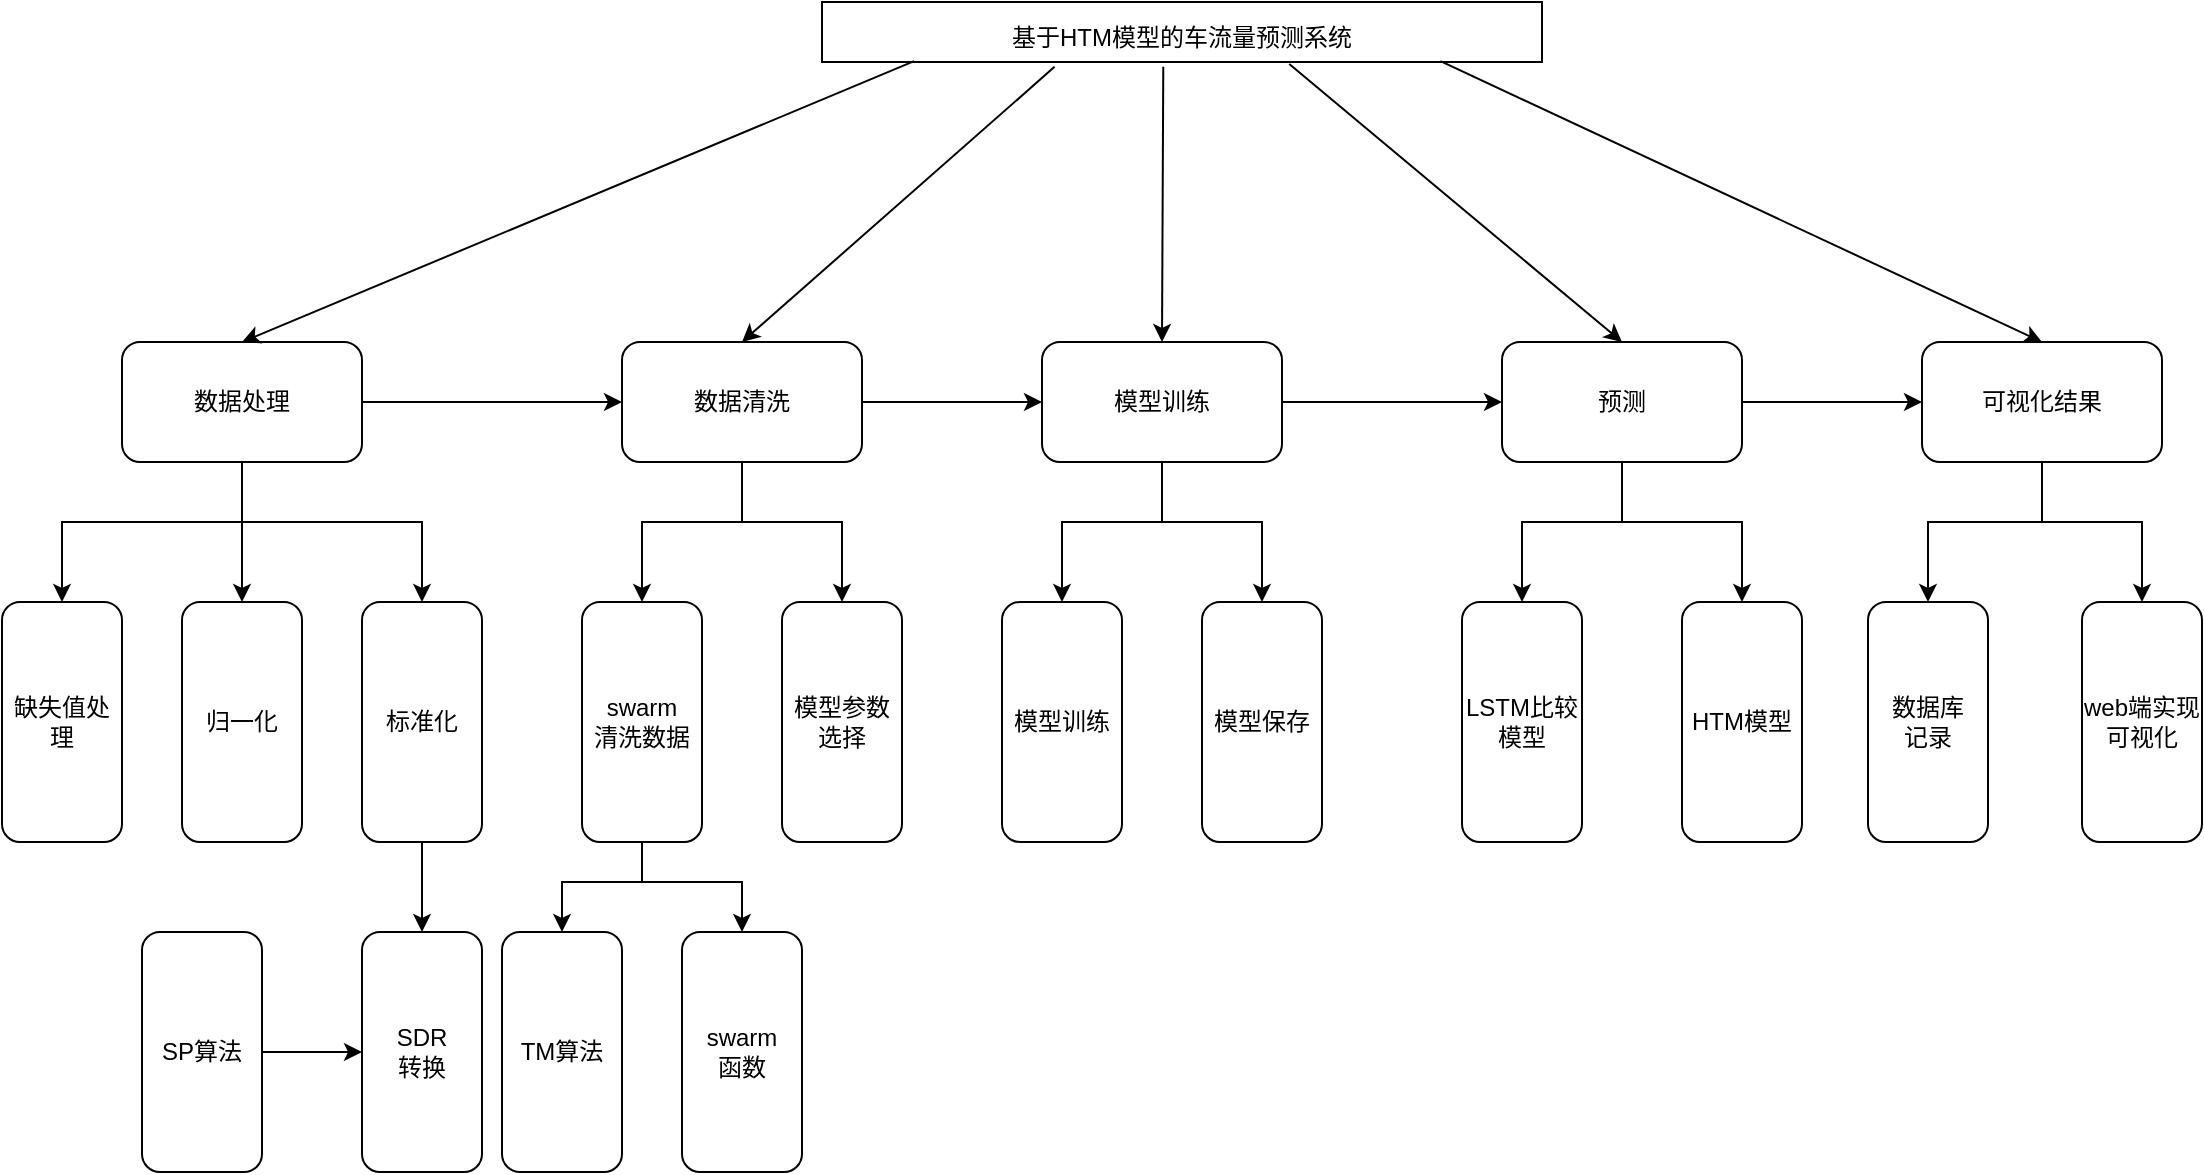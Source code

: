 <mxfile version="21.3.6" type="github">
  <diagram name="第 1 页" id="PsfgQJj6eO9L43K2dg6k">
    <mxGraphModel dx="1929" dy="1223" grid="1" gridSize="10" guides="1" tooltips="1" connect="1" arrows="1" fold="1" page="1" pageScale="1" pageWidth="827" pageHeight="1169" math="0" shadow="0">
      <root>
        <mxCell id="0" />
        <mxCell id="1" parent="0" />
        <mxCell id="Dp6s-hYy4wlyeIpTVWs1-1" value="&lt;font&gt;基于HTM模型的车流量预测系统&lt;/font&gt;&lt;span style=&quot;font-size:14.0pt;line-height:150%;&lt;br/&gt;font-family:黑体;mso-bidi-font-family:Arial;color:#333333;background:white;&lt;br/&gt;mso-font-kerning:1.0pt;mso-ansi-language:EN-US;mso-fareast-language:ZH-CN;&lt;br/&gt;mso-bidi-language:AR-SA&quot;&gt;&lt;/span&gt;" style="rounded=0;whiteSpace=wrap;html=1;" vertex="1" parent="1">
          <mxGeometry x="-170" y="60" width="360" height="30" as="geometry" />
        </mxCell>
        <mxCell id="Dp6s-hYy4wlyeIpTVWs1-25" value="" style="edgeStyle=orthogonalEdgeStyle;rounded=0;orthogonalLoop=1;jettySize=auto;html=1;" edge="1" parent="1" source="Dp6s-hYy4wlyeIpTVWs1-3" target="Dp6s-hYy4wlyeIpTVWs1-10">
          <mxGeometry relative="1" as="geometry" />
        </mxCell>
        <mxCell id="Dp6s-hYy4wlyeIpTVWs1-3" value="数据处理" style="rounded=1;whiteSpace=wrap;html=1;" vertex="1" parent="1">
          <mxGeometry x="-520" y="230" width="120" height="60" as="geometry" />
        </mxCell>
        <mxCell id="Dp6s-hYy4wlyeIpTVWs1-31" value="" style="edgeStyle=orthogonalEdgeStyle;rounded=0;orthogonalLoop=1;jettySize=auto;html=1;" edge="1" parent="1" source="Dp6s-hYy4wlyeIpTVWs1-4" target="Dp6s-hYy4wlyeIpTVWs1-12">
          <mxGeometry relative="1" as="geometry">
            <Array as="points">
              <mxPoint x="-210" y="320" />
              <mxPoint x="-160" y="320" />
            </Array>
          </mxGeometry>
        </mxCell>
        <mxCell id="Dp6s-hYy4wlyeIpTVWs1-4" value="数据清洗" style="rounded=1;whiteSpace=wrap;html=1;" vertex="1" parent="1">
          <mxGeometry x="-270" y="230" width="120" height="60" as="geometry" />
        </mxCell>
        <mxCell id="Dp6s-hYy4wlyeIpTVWs1-38" value="" style="edgeStyle=orthogonalEdgeStyle;rounded=0;orthogonalLoop=1;jettySize=auto;html=1;" edge="1" parent="1" source="Dp6s-hYy4wlyeIpTVWs1-5" target="Dp6s-hYy4wlyeIpTVWs1-17">
          <mxGeometry relative="1" as="geometry">
            <Array as="points">
              <mxPoint y="320" />
              <mxPoint x="50" y="320" />
            </Array>
          </mxGeometry>
        </mxCell>
        <mxCell id="Dp6s-hYy4wlyeIpTVWs1-5" value="模型训练" style="rounded=1;whiteSpace=wrap;html=1;" vertex="1" parent="1">
          <mxGeometry x="-60" y="230" width="120" height="60" as="geometry" />
        </mxCell>
        <mxCell id="Dp6s-hYy4wlyeIpTVWs1-44" value="" style="edgeStyle=orthogonalEdgeStyle;rounded=0;orthogonalLoop=1;jettySize=auto;html=1;" edge="1" parent="1" source="Dp6s-hYy4wlyeIpTVWs1-6" target="Dp6s-hYy4wlyeIpTVWs1-43">
          <mxGeometry relative="1" as="geometry">
            <Array as="points">
              <mxPoint x="230" y="320" />
              <mxPoint x="290" y="320" />
            </Array>
          </mxGeometry>
        </mxCell>
        <mxCell id="Dp6s-hYy4wlyeIpTVWs1-6" value="预测" style="rounded=1;whiteSpace=wrap;html=1;" vertex="1" parent="1">
          <mxGeometry x="170" y="230" width="120" height="60" as="geometry" />
        </mxCell>
        <mxCell id="Dp6s-hYy4wlyeIpTVWs1-48" value="" style="edgeStyle=orthogonalEdgeStyle;rounded=0;orthogonalLoop=1;jettySize=auto;html=1;" edge="1" parent="1" source="Dp6s-hYy4wlyeIpTVWs1-7" target="Dp6s-hYy4wlyeIpTVWs1-47">
          <mxGeometry relative="1" as="geometry">
            <Array as="points">
              <mxPoint x="440" y="320" />
              <mxPoint x="490" y="320" />
            </Array>
          </mxGeometry>
        </mxCell>
        <mxCell id="Dp6s-hYy4wlyeIpTVWs1-7" value="可视化结果" style="rounded=1;whiteSpace=wrap;html=1;" vertex="1" parent="1">
          <mxGeometry x="380" y="230" width="120" height="60" as="geometry" />
        </mxCell>
        <mxCell id="Dp6s-hYy4wlyeIpTVWs1-29" value="" style="edgeStyle=orthogonalEdgeStyle;rounded=0;orthogonalLoop=1;jettySize=auto;html=1;" edge="1" parent="1" source="Dp6s-hYy4wlyeIpTVWs1-8" target="Dp6s-hYy4wlyeIpTVWs1-14">
          <mxGeometry relative="1" as="geometry" />
        </mxCell>
        <mxCell id="Dp6s-hYy4wlyeIpTVWs1-8" value="标准化" style="rounded=1;whiteSpace=wrap;html=1;direction=south;" vertex="1" parent="1">
          <mxGeometry x="-400" y="360" width="60" height="120" as="geometry" />
        </mxCell>
        <mxCell id="Dp6s-hYy4wlyeIpTVWs1-9" value="缺失值处理" style="rounded=1;whiteSpace=wrap;html=1;direction=south;" vertex="1" parent="1">
          <mxGeometry x="-580" y="360" width="60" height="120" as="geometry" />
        </mxCell>
        <mxCell id="Dp6s-hYy4wlyeIpTVWs1-10" value="归一化" style="rounded=1;whiteSpace=wrap;html=1;direction=south;" vertex="1" parent="1">
          <mxGeometry x="-490" y="360" width="60" height="120" as="geometry" />
        </mxCell>
        <mxCell id="Dp6s-hYy4wlyeIpTVWs1-35" value="" style="edgeStyle=orthogonalEdgeStyle;rounded=0;orthogonalLoop=1;jettySize=auto;html=1;" edge="1" parent="1" source="Dp6s-hYy4wlyeIpTVWs1-11" target="Dp6s-hYy4wlyeIpTVWs1-34">
          <mxGeometry relative="1" as="geometry">
            <Array as="points">
              <mxPoint x="-260" y="500" />
              <mxPoint x="-210" y="500" />
            </Array>
          </mxGeometry>
        </mxCell>
        <mxCell id="Dp6s-hYy4wlyeIpTVWs1-11" value="swarm&lt;br&gt;清洗数据" style="rounded=1;whiteSpace=wrap;html=1;direction=south;" vertex="1" parent="1">
          <mxGeometry x="-290" y="360" width="60" height="120" as="geometry" />
        </mxCell>
        <mxCell id="Dp6s-hYy4wlyeIpTVWs1-12" value="模型参数选择" style="rounded=1;whiteSpace=wrap;html=1;direction=south;" vertex="1" parent="1">
          <mxGeometry x="-190" y="360" width="60" height="120" as="geometry" />
        </mxCell>
        <mxCell id="Dp6s-hYy4wlyeIpTVWs1-30" value="" style="edgeStyle=orthogonalEdgeStyle;rounded=0;orthogonalLoop=1;jettySize=auto;html=1;" edge="1" parent="1" source="Dp6s-hYy4wlyeIpTVWs1-13" target="Dp6s-hYy4wlyeIpTVWs1-14">
          <mxGeometry relative="1" as="geometry" />
        </mxCell>
        <mxCell id="Dp6s-hYy4wlyeIpTVWs1-13" value="SP算法" style="rounded=1;whiteSpace=wrap;html=1;direction=south;" vertex="1" parent="1">
          <mxGeometry x="-510" y="525" width="60" height="120" as="geometry" />
        </mxCell>
        <mxCell id="Dp6s-hYy4wlyeIpTVWs1-14" value="SDR&lt;br&gt;转换" style="rounded=1;whiteSpace=wrap;html=1;direction=south;" vertex="1" parent="1">
          <mxGeometry x="-400" y="525" width="60" height="120" as="geometry" />
        </mxCell>
        <mxCell id="Dp6s-hYy4wlyeIpTVWs1-16" value="模型训练" style="rounded=1;whiteSpace=wrap;html=1;direction=south;" vertex="1" parent="1">
          <mxGeometry x="-80" y="360" width="60" height="120" as="geometry" />
        </mxCell>
        <mxCell id="Dp6s-hYy4wlyeIpTVWs1-17" value="模型保存" style="rounded=1;whiteSpace=wrap;html=1;direction=south;" vertex="1" parent="1">
          <mxGeometry x="20" y="360" width="60" height="120" as="geometry" />
        </mxCell>
        <mxCell id="Dp6s-hYy4wlyeIpTVWs1-20" value="" style="endArrow=classic;html=1;rounded=0;exitX=0.128;exitY=0.986;exitDx=0;exitDy=0;exitPerimeter=0;entryX=0.5;entryY=0;entryDx=0;entryDy=0;" edge="1" parent="1" source="Dp6s-hYy4wlyeIpTVWs1-1" target="Dp6s-hYy4wlyeIpTVWs1-3">
          <mxGeometry width="50" height="50" relative="1" as="geometry">
            <mxPoint x="-260" y="410" as="sourcePoint" />
            <mxPoint x="-210" y="360" as="targetPoint" />
          </mxGeometry>
        </mxCell>
        <mxCell id="Dp6s-hYy4wlyeIpTVWs1-21" value="" style="endArrow=classic;html=1;rounded=0;exitX=0.323;exitY=1.081;exitDx=0;exitDy=0;exitPerimeter=0;entryX=0.5;entryY=0;entryDx=0;entryDy=0;" edge="1" parent="1" source="Dp6s-hYy4wlyeIpTVWs1-1" target="Dp6s-hYy4wlyeIpTVWs1-4">
          <mxGeometry width="50" height="50" relative="1" as="geometry">
            <mxPoint x="-260" y="410" as="sourcePoint" />
            <mxPoint x="-210" y="360" as="targetPoint" />
          </mxGeometry>
        </mxCell>
        <mxCell id="Dp6s-hYy4wlyeIpTVWs1-22" value="" style="endArrow=classic;html=1;rounded=0;exitX=0.474;exitY=1.081;exitDx=0;exitDy=0;exitPerimeter=0;entryX=0.5;entryY=0;entryDx=0;entryDy=0;" edge="1" parent="1" source="Dp6s-hYy4wlyeIpTVWs1-1" target="Dp6s-hYy4wlyeIpTVWs1-5">
          <mxGeometry width="50" height="50" relative="1" as="geometry">
            <mxPoint x="50" y="410" as="sourcePoint" />
            <mxPoint x="100" y="360" as="targetPoint" />
          </mxGeometry>
        </mxCell>
        <mxCell id="Dp6s-hYy4wlyeIpTVWs1-23" value="" style="endArrow=classic;html=1;rounded=0;exitX=0.649;exitY=1.033;exitDx=0;exitDy=0;exitPerimeter=0;entryX=0.5;entryY=0;entryDx=0;entryDy=0;" edge="1" parent="1" source="Dp6s-hYy4wlyeIpTVWs1-1" target="Dp6s-hYy4wlyeIpTVWs1-6">
          <mxGeometry width="50" height="50" relative="1" as="geometry">
            <mxPoint x="50" y="410" as="sourcePoint" />
            <mxPoint x="100" y="360" as="targetPoint" />
          </mxGeometry>
        </mxCell>
        <mxCell id="Dp6s-hYy4wlyeIpTVWs1-24" value="" style="endArrow=classic;html=1;rounded=0;exitX=0.859;exitY=0.986;exitDx=0;exitDy=0;exitPerimeter=0;entryX=0.5;entryY=0;entryDx=0;entryDy=0;" edge="1" parent="1" source="Dp6s-hYy4wlyeIpTVWs1-1" target="Dp6s-hYy4wlyeIpTVWs1-7">
          <mxGeometry width="50" height="50" relative="1" as="geometry">
            <mxPoint x="50" y="410" as="sourcePoint" />
            <mxPoint x="100" y="360" as="targetPoint" />
          </mxGeometry>
        </mxCell>
        <mxCell id="Dp6s-hYy4wlyeIpTVWs1-26" value="" style="endArrow=classic;html=1;rounded=0;entryX=0;entryY=0.5;entryDx=0;entryDy=0;" edge="1" parent="1" target="Dp6s-hYy4wlyeIpTVWs1-8">
          <mxGeometry width="50" height="50" relative="1" as="geometry">
            <mxPoint x="-460" y="320" as="sourcePoint" />
            <mxPoint x="-290" y="320" as="targetPoint" />
            <Array as="points">
              <mxPoint x="-370" y="320" />
            </Array>
          </mxGeometry>
        </mxCell>
        <mxCell id="Dp6s-hYy4wlyeIpTVWs1-27" value="" style="endArrow=classic;html=1;rounded=0;entryX=0;entryY=0.5;entryDx=0;entryDy=0;" edge="1" parent="1" target="Dp6s-hYy4wlyeIpTVWs1-9">
          <mxGeometry width="50" height="50" relative="1" as="geometry">
            <mxPoint x="-460" y="320" as="sourcePoint" />
            <mxPoint x="-290" y="320" as="targetPoint" />
            <Array as="points">
              <mxPoint x="-550" y="320" />
            </Array>
          </mxGeometry>
        </mxCell>
        <mxCell id="Dp6s-hYy4wlyeIpTVWs1-32" value="" style="endArrow=classic;html=1;rounded=0;entryX=0;entryY=0.5;entryDx=0;entryDy=0;" edge="1" parent="1" target="Dp6s-hYy4wlyeIpTVWs1-11">
          <mxGeometry width="50" height="50" relative="1" as="geometry">
            <mxPoint x="-210" y="320" as="sourcePoint" />
            <mxPoint x="-200" y="390" as="targetPoint" />
            <Array as="points">
              <mxPoint x="-260" y="320" />
            </Array>
          </mxGeometry>
        </mxCell>
        <mxCell id="Dp6s-hYy4wlyeIpTVWs1-33" value="TM算法" style="rounded=1;whiteSpace=wrap;html=1;direction=south;" vertex="1" parent="1">
          <mxGeometry x="-330" y="525" width="60" height="120" as="geometry" />
        </mxCell>
        <mxCell id="Dp6s-hYy4wlyeIpTVWs1-34" value="swarm&lt;br&gt;函数" style="rounded=1;whiteSpace=wrap;html=1;direction=south;" vertex="1" parent="1">
          <mxGeometry x="-240" y="525" width="60" height="120" as="geometry" />
        </mxCell>
        <mxCell id="Dp6s-hYy4wlyeIpTVWs1-36" value="" style="endArrow=classic;html=1;rounded=0;entryX=0;entryY=0.5;entryDx=0;entryDy=0;" edge="1" parent="1" target="Dp6s-hYy4wlyeIpTVWs1-33">
          <mxGeometry width="50" height="50" relative="1" as="geometry">
            <mxPoint x="-260" y="500" as="sourcePoint" />
            <mxPoint x="-230" y="410" as="targetPoint" />
            <Array as="points">
              <mxPoint x="-300" y="500" />
            </Array>
          </mxGeometry>
        </mxCell>
        <mxCell id="Dp6s-hYy4wlyeIpTVWs1-39" value="" style="endArrow=classic;html=1;rounded=0;entryX=0;entryY=0.5;entryDx=0;entryDy=0;" edge="1" parent="1" target="Dp6s-hYy4wlyeIpTVWs1-16">
          <mxGeometry width="50" height="50" relative="1" as="geometry">
            <mxPoint y="320" as="sourcePoint" />
            <mxPoint x="190" y="410" as="targetPoint" />
            <Array as="points">
              <mxPoint x="-50" y="320" />
            </Array>
          </mxGeometry>
        </mxCell>
        <mxCell id="Dp6s-hYy4wlyeIpTVWs1-42" value="LSTM比较模型" style="rounded=1;whiteSpace=wrap;html=1;direction=south;" vertex="1" parent="1">
          <mxGeometry x="150" y="360" width="60" height="120" as="geometry" />
        </mxCell>
        <mxCell id="Dp6s-hYy4wlyeIpTVWs1-43" value="HTM模型" style="rounded=1;whiteSpace=wrap;html=1;direction=south;" vertex="1" parent="1">
          <mxGeometry x="260" y="360" width="60" height="120" as="geometry" />
        </mxCell>
        <mxCell id="Dp6s-hYy4wlyeIpTVWs1-45" value="" style="endArrow=classic;html=1;rounded=0;entryX=0;entryY=0.5;entryDx=0;entryDy=0;" edge="1" parent="1" target="Dp6s-hYy4wlyeIpTVWs1-42">
          <mxGeometry width="50" height="50" relative="1" as="geometry">
            <mxPoint x="230" y="320" as="sourcePoint" />
            <mxPoint x="190" y="410" as="targetPoint" />
            <Array as="points">
              <mxPoint x="180" y="320" />
            </Array>
          </mxGeometry>
        </mxCell>
        <mxCell id="Dp6s-hYy4wlyeIpTVWs1-46" value="数据库&lt;br&gt;记录" style="rounded=1;whiteSpace=wrap;html=1;direction=south;" vertex="1" parent="1">
          <mxGeometry x="353" y="360" width="60" height="120" as="geometry" />
        </mxCell>
        <mxCell id="Dp6s-hYy4wlyeIpTVWs1-47" value="web端实现可视化" style="rounded=1;whiteSpace=wrap;html=1;direction=south;" vertex="1" parent="1">
          <mxGeometry x="460" y="360" width="60" height="120" as="geometry" />
        </mxCell>
        <mxCell id="Dp6s-hYy4wlyeIpTVWs1-49" value="" style="endArrow=classic;html=1;rounded=0;entryX=0;entryY=0.5;entryDx=0;entryDy=0;" edge="1" parent="1" target="Dp6s-hYy4wlyeIpTVWs1-46">
          <mxGeometry width="50" height="50" relative="1" as="geometry">
            <mxPoint x="440" y="320" as="sourcePoint" />
            <mxPoint x="400" y="410" as="targetPoint" />
            <Array as="points">
              <mxPoint x="383" y="320" />
            </Array>
          </mxGeometry>
        </mxCell>
        <mxCell id="Dp6s-hYy4wlyeIpTVWs1-50" value="" style="endArrow=classic;html=1;rounded=0;exitX=1;exitY=0.5;exitDx=0;exitDy=0;entryX=0;entryY=0.5;entryDx=0;entryDy=0;" edge="1" parent="1" source="Dp6s-hYy4wlyeIpTVWs1-3" target="Dp6s-hYy4wlyeIpTVWs1-4">
          <mxGeometry width="50" height="50" relative="1" as="geometry">
            <mxPoint x="-350" y="290" as="sourcePoint" />
            <mxPoint x="-20" y="340" as="targetPoint" />
          </mxGeometry>
        </mxCell>
        <mxCell id="Dp6s-hYy4wlyeIpTVWs1-51" value="" style="endArrow=classic;html=1;rounded=0;exitX=1;exitY=0.5;exitDx=0;exitDy=0;entryX=0;entryY=0.5;entryDx=0;entryDy=0;" edge="1" parent="1" source="Dp6s-hYy4wlyeIpTVWs1-4" target="Dp6s-hYy4wlyeIpTVWs1-5">
          <mxGeometry width="50" height="50" relative="1" as="geometry">
            <mxPoint x="-70" y="390" as="sourcePoint" />
            <mxPoint x="-20" y="340" as="targetPoint" />
          </mxGeometry>
        </mxCell>
        <mxCell id="Dp6s-hYy4wlyeIpTVWs1-52" value="" style="endArrow=classic;html=1;rounded=0;exitX=1;exitY=0.5;exitDx=0;exitDy=0;entryX=0;entryY=0.5;entryDx=0;entryDy=0;" edge="1" parent="1" source="Dp6s-hYy4wlyeIpTVWs1-5" target="Dp6s-hYy4wlyeIpTVWs1-6">
          <mxGeometry width="50" height="50" relative="1" as="geometry">
            <mxPoint x="-70" y="390" as="sourcePoint" />
            <mxPoint x="-20" y="340" as="targetPoint" />
          </mxGeometry>
        </mxCell>
        <mxCell id="Dp6s-hYy4wlyeIpTVWs1-53" value="" style="endArrow=classic;html=1;rounded=0;exitX=1;exitY=0.5;exitDx=0;exitDy=0;entryX=0;entryY=0.5;entryDx=0;entryDy=0;" edge="1" parent="1" source="Dp6s-hYy4wlyeIpTVWs1-6" target="Dp6s-hYy4wlyeIpTVWs1-7">
          <mxGeometry width="50" height="50" relative="1" as="geometry">
            <mxPoint x="-70" y="390" as="sourcePoint" />
            <mxPoint x="-20" y="340" as="targetPoint" />
          </mxGeometry>
        </mxCell>
      </root>
    </mxGraphModel>
  </diagram>
</mxfile>
